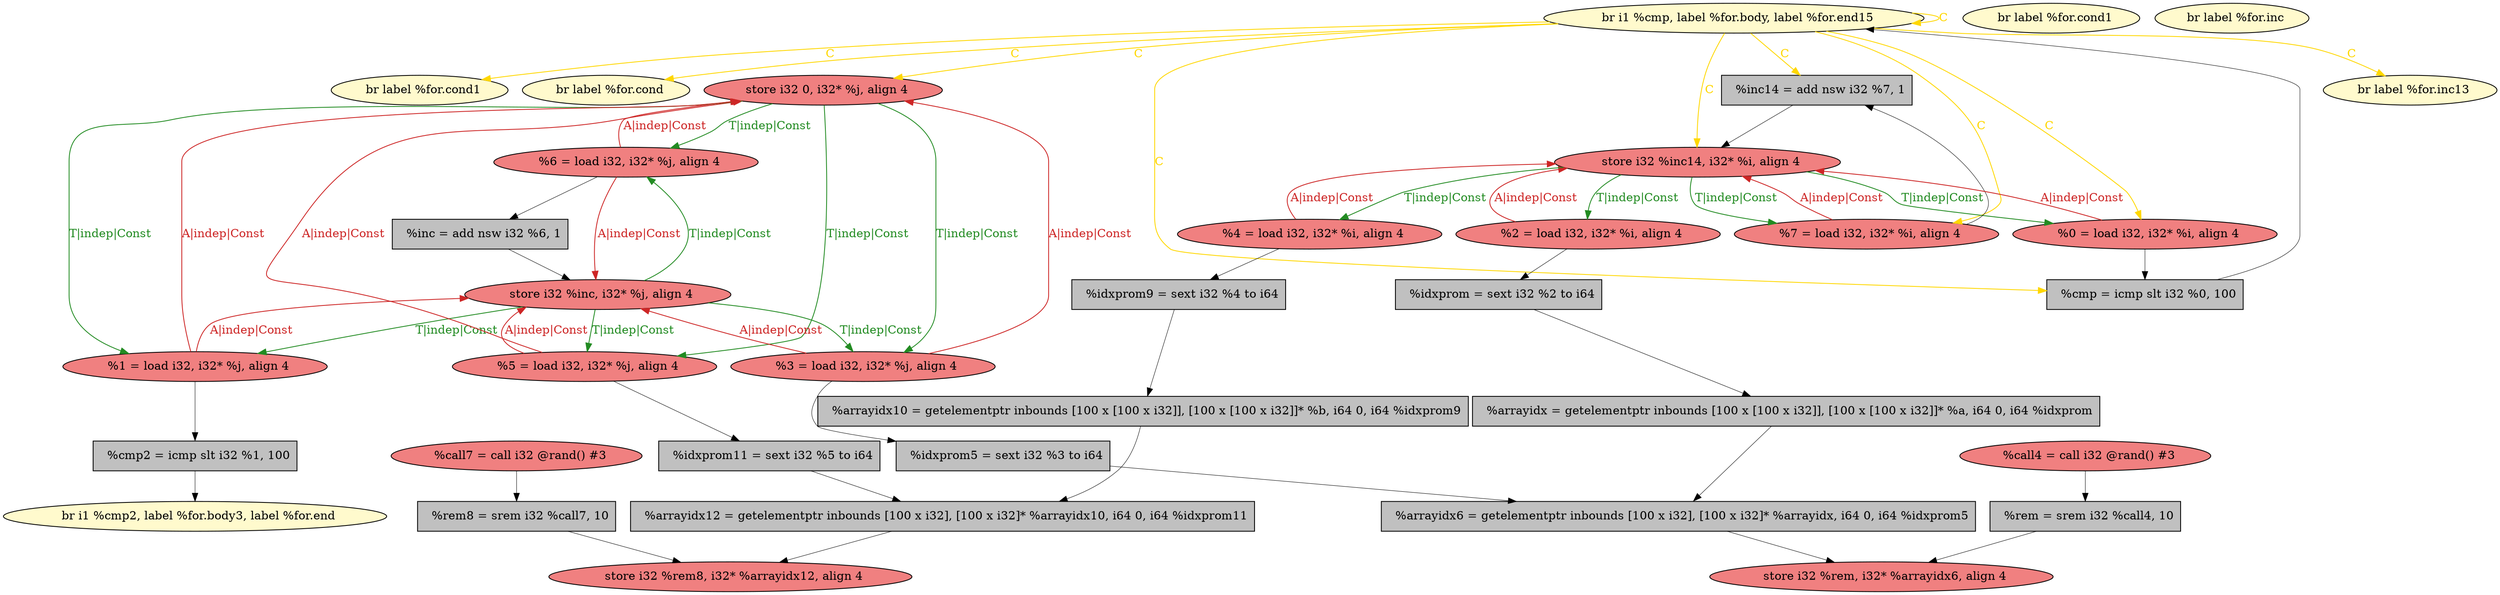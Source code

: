 
digraph G {


node595 [fillcolor=lemonchiffon,label="  br label %for.cond1",shape=ellipse,style=filled ]
node593 [fillcolor=grey,label="  %idxprom5 = sext i32 %3 to i64",shape=rectangle,style=filled ]
node592 [fillcolor=lightcoral,label="  store i32 %inc, i32* %j, align 4",shape=ellipse,style=filled ]
node594 [fillcolor=grey,label="  %arrayidx = getelementptr inbounds [100 x [100 x i32]], [100 x [100 x i32]]* %a, i64 0, i64 %idxprom",shape=rectangle,style=filled ]
node590 [fillcolor=grey,label="  %idxprom9 = sext i32 %4 to i64",shape=rectangle,style=filled ]
node582 [fillcolor=lightcoral,label="  %6 = load i32, i32* %j, align 4",shape=ellipse,style=filled ]
node591 [fillcolor=lightcoral,label="  store i32 %rem, i32* %arrayidx6, align 4",shape=ellipse,style=filled ]
node581 [fillcolor=grey,label="  %idxprom11 = sext i32 %5 to i64",shape=rectangle,style=filled ]
node585 [fillcolor=lightcoral,label="  %5 = load i32, i32* %j, align 4",shape=ellipse,style=filled ]
node570 [fillcolor=grey,label="  %rem8 = srem i32 %call7, 10",shape=rectangle,style=filled ]
node572 [fillcolor=lemonchiffon,label="  br i1 %cmp, label %for.body, label %for.end15",shape=ellipse,style=filled ]
node598 [fillcolor=grey,label="  %arrayidx10 = getelementptr inbounds [100 x [100 x i32]], [100 x [100 x i32]]* %b, i64 0, i64 %idxprom9",shape=rectangle,style=filled ]
node573 [fillcolor=grey,label="  %inc = add nsw i32 %6, 1",shape=rectangle,style=filled ]
node569 [fillcolor=lemonchiffon,label="  br label %for.cond",shape=ellipse,style=filled ]
node588 [fillcolor=lightcoral,label="  %4 = load i32, i32* %i, align 4",shape=ellipse,style=filled ]
node587 [fillcolor=lemonchiffon,label="  br label %for.cond1",shape=ellipse,style=filled ]
node571 [fillcolor=grey,label="  %inc14 = add nsw i32 %7, 1",shape=rectangle,style=filled ]
node599 [fillcolor=lightcoral,label="  store i32 0, i32* %j, align 4",shape=ellipse,style=filled ]
node568 [fillcolor=lightcoral,label="  %call4 = call i32 @rand() #3",shape=ellipse,style=filled ]
node600 [fillcolor=lemonchiffon,label="  br i1 %cmp2, label %for.body3, label %for.end",shape=ellipse,style=filled ]
node578 [fillcolor=grey,label="  %idxprom = sext i32 %2 to i64",shape=rectangle,style=filled ]
node565 [fillcolor=lightcoral,label="  %2 = load i32, i32* %i, align 4",shape=ellipse,style=filled ]
node566 [fillcolor=lightcoral,label="  %call7 = call i32 @rand() #3",shape=ellipse,style=filled ]
node584 [fillcolor=lightcoral,label="  store i32 %inc14, i32* %i, align 4",shape=ellipse,style=filled ]
node567 [fillcolor=grey,label="  %rem = srem i32 %call4, 10",shape=rectangle,style=filled ]
node574 [fillcolor=lightcoral,label="  %7 = load i32, i32* %i, align 4",shape=ellipse,style=filled ]
node596 [fillcolor=lightcoral,label="  %3 = load i32, i32* %j, align 4",shape=ellipse,style=filled ]
node575 [fillcolor=lemonchiffon,label="  br label %for.inc13",shape=ellipse,style=filled ]
node597 [fillcolor=lightcoral,label="  %1 = load i32, i32* %j, align 4",shape=ellipse,style=filled ]
node576 [fillcolor=lemonchiffon,label="  br label %for.inc",shape=ellipse,style=filled ]
node583 [fillcolor=lightcoral,label="  %0 = load i32, i32* %i, align 4",shape=ellipse,style=filled ]
node577 [fillcolor=grey,label="  %cmp2 = icmp slt i32 %1, 100",shape=rectangle,style=filled ]
node589 [fillcolor=grey,label="  %arrayidx12 = getelementptr inbounds [100 x i32], [100 x i32]* %arrayidx10, i64 0, i64 %idxprom11",shape=rectangle,style=filled ]
node586 [fillcolor=lightcoral,label="  store i32 %rem8, i32* %arrayidx12, align 4",shape=ellipse,style=filled ]
node579 [fillcolor=grey,label="  %arrayidx6 = getelementptr inbounds [100 x i32], [100 x i32]* %arrayidx, i64 0, i64 %idxprom5",shape=rectangle,style=filled ]
node580 [fillcolor=grey,label="  %cmp = icmp slt i32 %0, 100",shape=rectangle,style=filled ]

node592->node582 [style=solid,color=forestgreen,label="T|indep|Const",penwidth=1.0,fontcolor=forestgreen ]
node596->node592 [style=solid,color=firebrick3,label="A|indep|Const",penwidth=1.0,fontcolor=firebrick3 ]
node592->node596 [style=solid,color=forestgreen,label="T|indep|Const",penwidth=1.0,fontcolor=forestgreen ]
node574->node584 [style=solid,color=firebrick3,label="A|indep|Const",penwidth=1.0,fontcolor=firebrick3 ]
node596->node593 [style=solid,color=black,label="",penwidth=0.5,fontcolor=black ]
node578->node594 [style=solid,color=black,label="",penwidth=0.5,fontcolor=black ]
node566->node570 [style=solid,color=black,label="",penwidth=0.5,fontcolor=black ]
node565->node578 [style=solid,color=black,label="",penwidth=0.5,fontcolor=black ]
node581->node589 [style=solid,color=black,label="",penwidth=0.5,fontcolor=black ]
node582->node592 [style=solid,color=firebrick3,label="A|indep|Const",penwidth=1.0,fontcolor=firebrick3 ]
node593->node579 [style=solid,color=black,label="",penwidth=0.5,fontcolor=black ]
node574->node571 [style=solid,color=black,label="",penwidth=0.5,fontcolor=black ]
node589->node586 [style=solid,color=black,label="",penwidth=0.5,fontcolor=black ]
node583->node580 [style=solid,color=black,label="",penwidth=0.5,fontcolor=black ]
node572->node595 [style=solid,color=gold,label="C",penwidth=1.0,fontcolor=gold ]
node580->node572 [style=solid,color=black,label="",penwidth=0.5,fontcolor=black ]
node584->node574 [style=solid,color=forestgreen,label="T|indep|Const",penwidth=1.0,fontcolor=forestgreen ]
node579->node591 [style=solid,color=black,label="",penwidth=0.5,fontcolor=black ]
node572->node569 [style=solid,color=gold,label="C",penwidth=1.0,fontcolor=gold ]
node572->node571 [style=solid,color=gold,label="C",penwidth=1.0,fontcolor=gold ]
node577->node600 [style=solid,color=black,label="",penwidth=0.5,fontcolor=black ]
node592->node585 [style=solid,color=forestgreen,label="T|indep|Const",penwidth=1.0,fontcolor=forestgreen ]
node598->node589 [style=solid,color=black,label="",penwidth=0.5,fontcolor=black ]
node585->node581 [style=solid,color=black,label="",penwidth=0.5,fontcolor=black ]
node565->node584 [style=solid,color=firebrick3,label="A|indep|Const",penwidth=1.0,fontcolor=firebrick3 ]
node599->node597 [style=solid,color=forestgreen,label="T|indep|Const",penwidth=1.0,fontcolor=forestgreen ]
node568->node567 [style=solid,color=black,label="",penwidth=0.5,fontcolor=black ]
node572->node572 [style=solid,color=gold,label="C",penwidth=1.0,fontcolor=gold ]
node585->node592 [style=solid,color=firebrick3,label="A|indep|Const",penwidth=1.0,fontcolor=firebrick3 ]
node588->node584 [style=solid,color=firebrick3,label="A|indep|Const",penwidth=1.0,fontcolor=firebrick3 ]
node572->node580 [style=solid,color=gold,label="C",penwidth=1.0,fontcolor=gold ]
node596->node599 [style=solid,color=firebrick3,label="A|indep|Const",penwidth=1.0,fontcolor=firebrick3 ]
node584->node588 [style=solid,color=forestgreen,label="T|indep|Const",penwidth=1.0,fontcolor=forestgreen ]
node597->node599 [style=solid,color=firebrick3,label="A|indep|Const",penwidth=1.0,fontcolor=firebrick3 ]
node597->node592 [style=solid,color=firebrick3,label="A|indep|Const",penwidth=1.0,fontcolor=firebrick3 ]
node599->node582 [style=solid,color=forestgreen,label="T|indep|Const",penwidth=1.0,fontcolor=forestgreen ]
node572->node583 [style=solid,color=gold,label="C",penwidth=1.0,fontcolor=gold ]
node572->node584 [style=solid,color=gold,label="C",penwidth=1.0,fontcolor=gold ]
node572->node575 [style=solid,color=gold,label="C",penwidth=1.0,fontcolor=gold ]
node572->node574 [style=solid,color=gold,label="C",penwidth=1.0,fontcolor=gold ]
node597->node577 [style=solid,color=black,label="",penwidth=0.5,fontcolor=black ]
node592->node597 [style=solid,color=forestgreen,label="T|indep|Const",penwidth=1.0,fontcolor=forestgreen ]
node582->node599 [style=solid,color=firebrick3,label="A|indep|Const",penwidth=1.0,fontcolor=firebrick3 ]
node571->node584 [style=solid,color=black,label="",penwidth=0.5,fontcolor=black ]
node572->node599 [style=solid,color=gold,label="C",penwidth=1.0,fontcolor=gold ]
node588->node590 [style=solid,color=black,label="",penwidth=0.5,fontcolor=black ]
node585->node599 [style=solid,color=firebrick3,label="A|indep|Const",penwidth=1.0,fontcolor=firebrick3 ]
node599->node585 [style=solid,color=forestgreen,label="T|indep|Const",penwidth=1.0,fontcolor=forestgreen ]
node594->node579 [style=solid,color=black,label="",penwidth=0.5,fontcolor=black ]
node567->node591 [style=solid,color=black,label="",penwidth=0.5,fontcolor=black ]
node590->node598 [style=solid,color=black,label="",penwidth=0.5,fontcolor=black ]
node583->node584 [style=solid,color=firebrick3,label="A|indep|Const",penwidth=1.0,fontcolor=firebrick3 ]
node584->node583 [style=solid,color=forestgreen,label="T|indep|Const",penwidth=1.0,fontcolor=forestgreen ]
node570->node586 [style=solid,color=black,label="",penwidth=0.5,fontcolor=black ]
node599->node596 [style=solid,color=forestgreen,label="T|indep|Const",penwidth=1.0,fontcolor=forestgreen ]
node573->node592 [style=solid,color=black,label="",penwidth=0.5,fontcolor=black ]
node584->node565 [style=solid,color=forestgreen,label="T|indep|Const",penwidth=1.0,fontcolor=forestgreen ]
node582->node573 [style=solid,color=black,label="",penwidth=0.5,fontcolor=black ]


}
